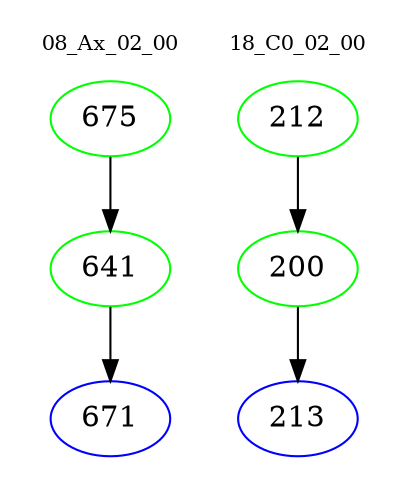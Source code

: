 digraph{
subgraph cluster_0 {
color = white
label = "08_Ax_02_00";
fontsize=10;
T0_675 [label="675", color="green"]
T0_675 -> T0_641 [color="black"]
T0_641 [label="641", color="green"]
T0_641 -> T0_671 [color="black"]
T0_671 [label="671", color="blue"]
}
subgraph cluster_1 {
color = white
label = "18_C0_02_00";
fontsize=10;
T1_212 [label="212", color="green"]
T1_212 -> T1_200 [color="black"]
T1_200 [label="200", color="green"]
T1_200 -> T1_213 [color="black"]
T1_213 [label="213", color="blue"]
}
}
